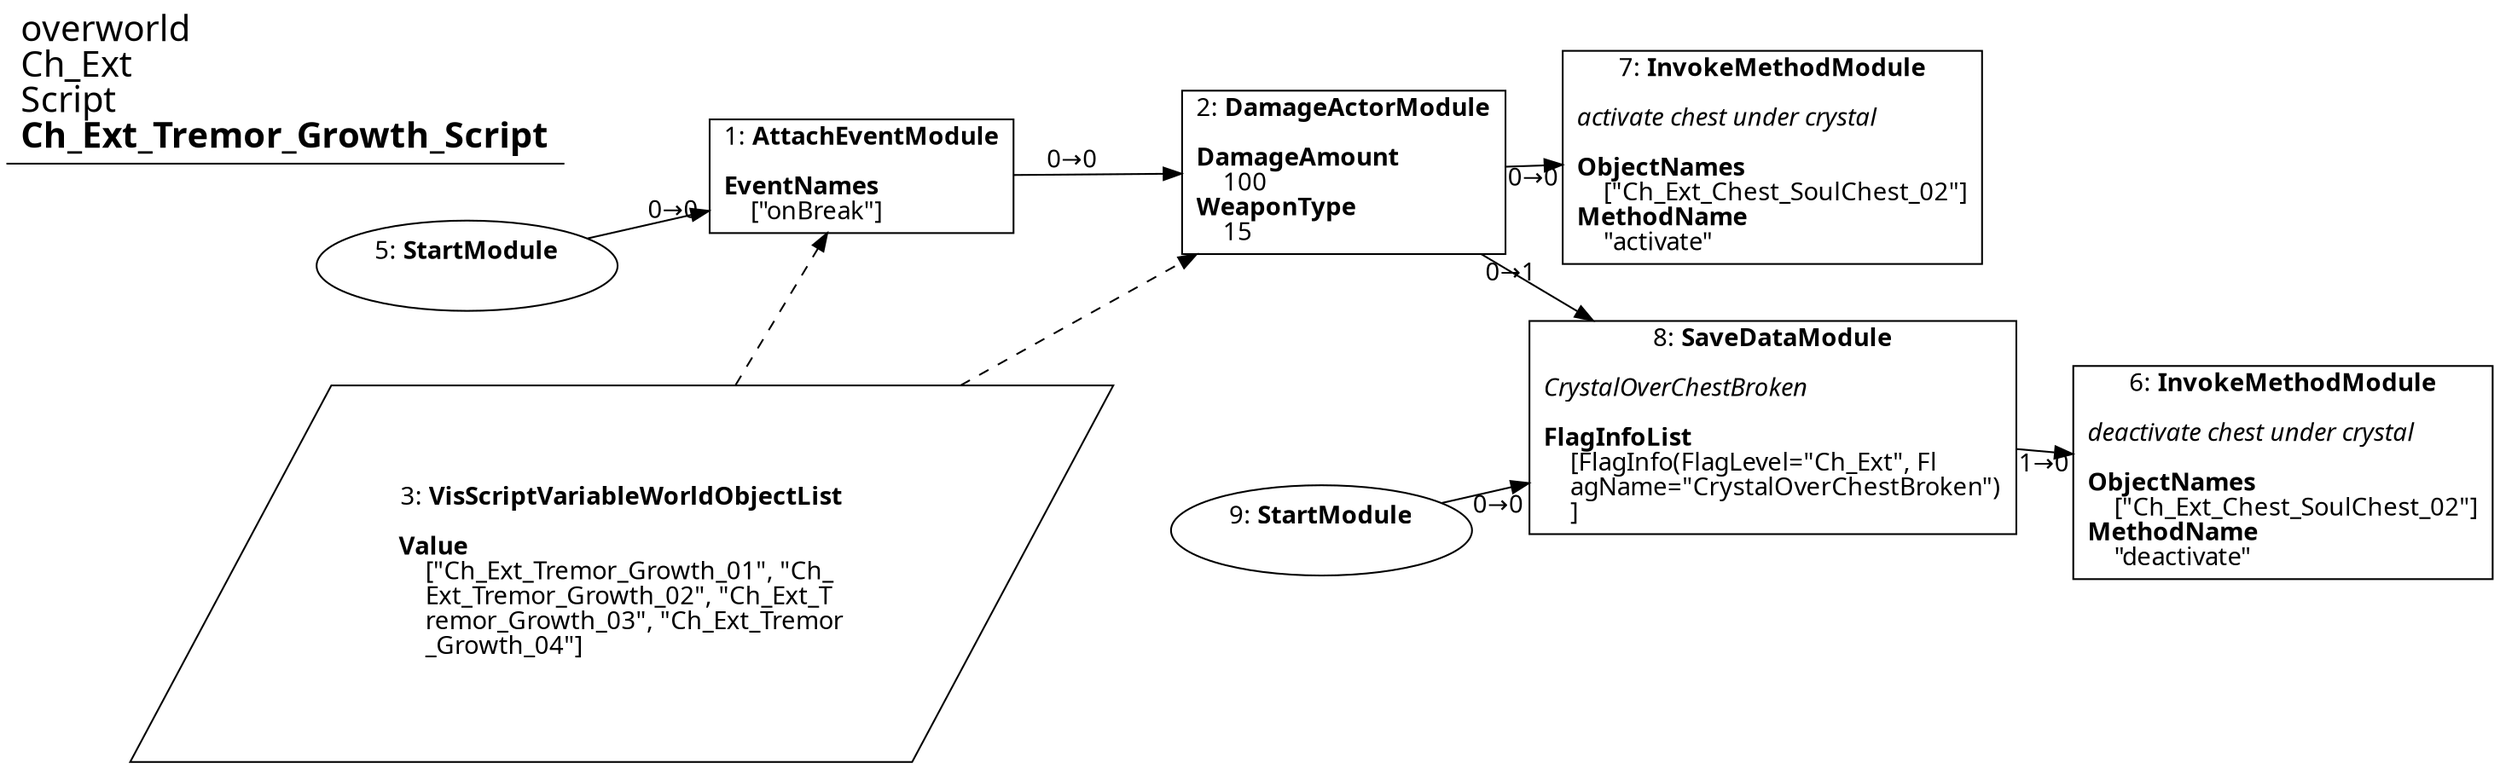 digraph {
    layout = fdp;
    overlap = prism;
    sep = "+16";
    splines = spline;

    node [ shape = box ];

    graph [ fontname = "Segoe UI" ];
    node [ fontname = "Segoe UI" ];
    edge [ fontname = "Segoe UI" ];

    1 [ label = <1: <b>AttachEventModule</b><br/><br/><b>EventNames</b><br align="left"/>    [&quot;onBreak&quot;]<br align="left"/>> ];
    1 [ pos = "0.187,-0.323!" ];
    1 -> 2 [ label = "0→0" ];
    3 -> 1 [ style = dashed ];

    2 [ label = <2: <b>DamageActorModule</b><br/><br/><b>DamageAmount</b><br align="left"/>    100<br align="left"/><b>WeaponType</b><br align="left"/>    15<br align="left"/>> ];
    2 [ pos = "0.512,-0.323!" ];
    2 -> 7 [ label = "0→0" ];
    2 -> 8 [ label = "0→1" ];
    3 -> 2 [ style = dashed ];

    3 [ label = <3: <b>VisScriptVariableWorldObjectList</b><br/><br/><b>Value</b><br align="left"/>    [&quot;Ch_Ext_Tremor_Growth_01&quot;, &quot;Ch_<br align="left"/>    Ext_Tremor_Growth_02&quot;, &quot;Ch_Ext_T<br align="left"/>    remor_Growth_03&quot;, &quot;Ch_Ext_Tremor<br align="left"/>    _Growth_04&quot;]<br align="left"/>> ];
    3 [ shape = parallelogram ]
    3 [ pos = "0.12900001,-0.55700004!" ];

    5 [ label = <5: <b>StartModule</b><br/><br/>> ];
    5 [ shape = oval ]
    5 [ pos = "-0.089,-0.323!" ];
    5 -> 1 [ label = "0→0" ];

    6 [ label = <6: <b>InvokeMethodModule</b><br/><br/><i>deactivate chest under crystal<br align="left"/></i><br align="left"/><b>ObjectNames</b><br align="left"/>    [&quot;Ch_Ext_Chest_SoulChest_02&quot;]<br align="left"/><b>MethodName</b><br align="left"/>    &quot;deactivate&quot;<br align="left"/>> ];
    6 [ pos = "1.008,-0.49300003!" ];

    7 [ label = <7: <b>InvokeMethodModule</b><br/><br/><i>activate chest under crystal<br align="left"/></i><br align="left"/><b>ObjectNames</b><br align="left"/>    [&quot;Ch_Ext_Chest_SoulChest_02&quot;]<br align="left"/><b>MethodName</b><br align="left"/>    &quot;activate&quot;<br align="left"/>> ];
    7 [ pos = "0.748,-0.323!" ];

    8 [ label = <8: <b>SaveDataModule</b><br/><br/><i>CrystalOverChestBroken<br align="left"/></i><br align="left"/><b>FlagInfoList</b><br align="left"/>    [FlagInfo(FlagLevel=&quot;Ch_Ext&quot;, Fl<br align="left"/>    agName=&quot;CrystalOverChestBroken&quot;)<br align="left"/>    ]<br align="left"/>> ];
    8 [ pos = "0.75000006,-0.47000003!" ];
    8 -> 6 [ label = "1→0" ];

    9 [ label = <9: <b>StartModule</b><br/><br/>> ];
    9 [ shape = oval ]
    9 [ pos = "0.51000005,-0.528!" ];
    9 -> 8 [ label = "0→0" ];

    title [ pos = "-0.09,-0.32200003!" ];
    title [ shape = underline ];
    title [ label = <<font point-size="20">overworld<br align="left"/>Ch_Ext<br align="left"/>Script<br align="left"/><b>Ch_Ext_Tremor_Growth_Script</b><br align="left"/></font>> ];
}
